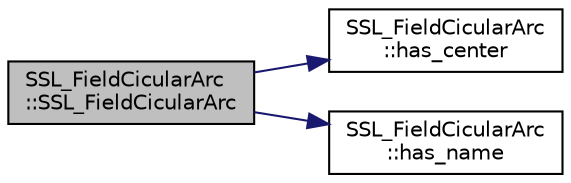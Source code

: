 digraph "SSL_FieldCicularArc::SSL_FieldCicularArc"
{
 // INTERACTIVE_SVG=YES
  edge [fontname="Helvetica",fontsize="10",labelfontname="Helvetica",labelfontsize="10"];
  node [fontname="Helvetica",fontsize="10",shape=record];
  rankdir="LR";
  Node1 [label="SSL_FieldCicularArc\l::SSL_FieldCicularArc",height=0.2,width=0.4,color="black", fillcolor="grey75", style="filled", fontcolor="black"];
  Node1 -> Node2 [color="midnightblue",fontsize="10",style="solid",fontname="Helvetica"];
  Node2 [label="SSL_FieldCicularArc\l::has_center",height=0.2,width=0.4,color="black", fillcolor="white", style="filled",URL="$d4/dee/class_s_s_l___field_cicular_arc.html#abc54deb615e948603588e69a6ac2ed64"];
  Node1 -> Node3 [color="midnightblue",fontsize="10",style="solid",fontname="Helvetica"];
  Node3 [label="SSL_FieldCicularArc\l::has_name",height=0.2,width=0.4,color="black", fillcolor="white", style="filled",URL="$d4/dee/class_s_s_l___field_cicular_arc.html#a7ec9836a58e14f3420cc26350566e837"];
}
